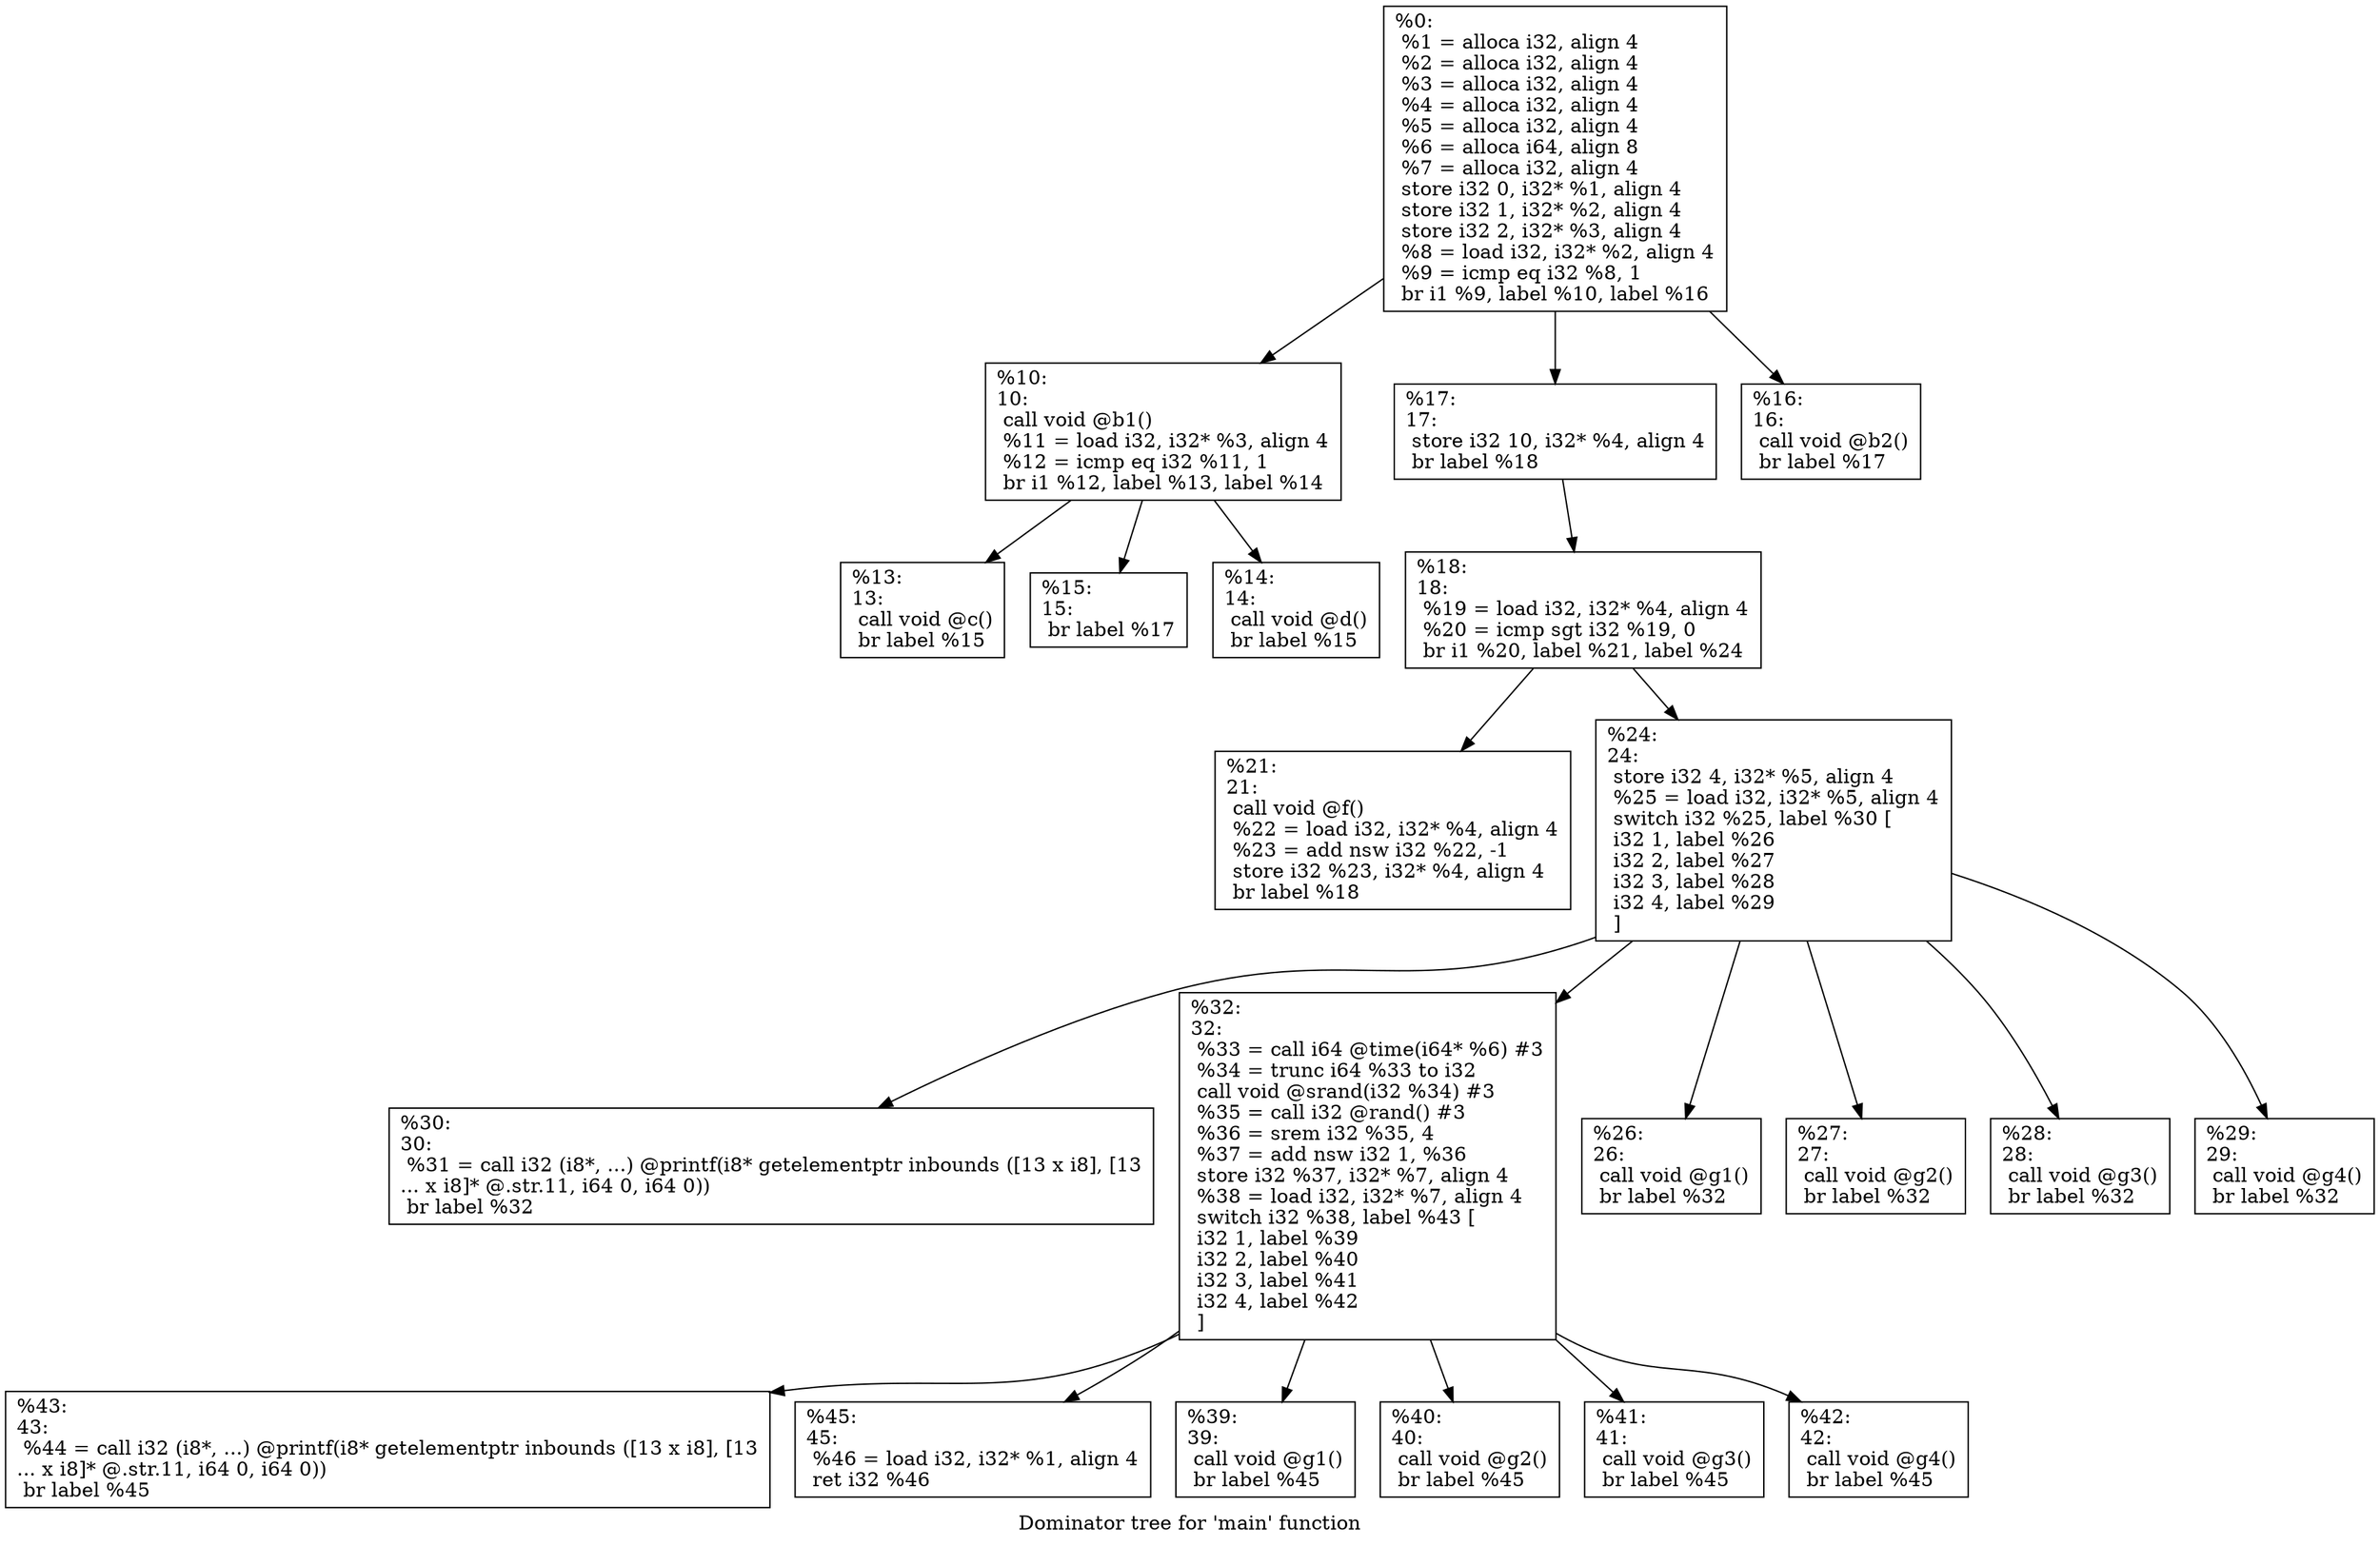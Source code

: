 digraph "Dominator tree for 'main' function" {
	label="Dominator tree for 'main' function";

	Node0x55f359977d00 [shape=record,label="{%0:\l  %1 = alloca i32, align 4\l  %2 = alloca i32, align 4\l  %3 = alloca i32, align 4\l  %4 = alloca i32, align 4\l  %5 = alloca i32, align 4\l  %6 = alloca i64, align 8\l  %7 = alloca i32, align 4\l  store i32 0, i32* %1, align 4\l  store i32 1, i32* %2, align 4\l  store i32 2, i32* %3, align 4\l  %8 = load i32, i32* %2, align 4\l  %9 = icmp eq i32 %8, 1\l  br i1 %9, label %10, label %16\l}"];
	Node0x55f359977d00 -> Node0x55f359977d60;
	Node0x55f359977d00 -> Node0x55f359977820;
	Node0x55f359977d00 -> Node0x55f35997adc0;
	Node0x55f359977d60 [shape=record,label="{%10:\l10:                                               \l  call void @b1()\l  %11 = load i32, i32* %3, align 4\l  %12 = icmp eq i32 %11, 1\l  br i1 %12, label %13, label %14\l}"];
	Node0x55f359977d60 -> Node0x55f359977dc0;
	Node0x55f359977d60 -> Node0x55f359979010;
	Node0x55f359977d60 -> Node0x55f35997ad60;
	Node0x55f359977dc0 [shape=record,label="{%13:\l13:                                               \l  call void @c()\l  br label %15\l}"];
	Node0x55f359979010 [shape=record,label="{%15:\l15:                                               \l  br label %17\l}"];
	Node0x55f35997ad60 [shape=record,label="{%14:\l14:                                               \l  call void @d()\l  br label %15\l}"];
	Node0x55f359977820 [shape=record,label="{%17:\l17:                                               \l  store i32 10, i32* %4, align 4\l  br label %18\l}"];
	Node0x55f359977820 -> Node0x55f35997a7c0;
	Node0x55f35997a7c0 [shape=record,label="{%18:\l18:                                               \l  %19 = load i32, i32* %4, align 4\l  %20 = icmp sgt i32 %19, 0\l  br i1 %20, label %21, label %24\l}"];
	Node0x55f35997a7c0 -> Node0x55f35997a820;
	Node0x55f35997a7c0 -> Node0x55f35997a880;
	Node0x55f35997a820 [shape=record,label="{%21:\l21:                                               \l  call void @f()\l  %22 = load i32, i32* %4, align 4\l  %23 = add nsw i32 %22, -1\l  store i32 %23, i32* %4, align 4\l  br label %18\l}"];
	Node0x55f35997a880 [shape=record,label="{%24:\l24:                                               \l  store i32 4, i32* %5, align 4\l  %25 = load i32, i32* %5, align 4\l  switch i32 %25, label %30 [\l    i32 1, label %26\l    i32 2, label %27\l    i32 3, label %28\l    i32 4, label %29\l  ]\l}"];
	Node0x55f35997a880 -> Node0x55f35997a8e0;
	Node0x55f35997a880 -> Node0x55f35997a940;
	Node0x55f35997a880 -> Node0x55f35997abe0;
	Node0x55f35997a880 -> Node0x55f35997ac40;
	Node0x55f35997a880 -> Node0x55f35997aca0;
	Node0x55f35997a880 -> Node0x55f35997ad00;
	Node0x55f35997a8e0 [shape=record,label="{%30:\l30:                                               \l  %31 = call i32 (i8*, ...) @printf(i8* getelementptr inbounds ([13 x i8], [13\l... x i8]* @.str.11, i64 0, i64 0))\l  br label %32\l}"];
	Node0x55f35997a940 [shape=record,label="{%32:\l32:                                               \l  %33 = call i64 @time(i64* %6) #3\l  %34 = trunc i64 %33 to i32\l  call void @srand(i32 %34) #3\l  %35 = call i32 @rand() #3\l  %36 = srem i32 %35, 4\l  %37 = add nsw i32 1, %36\l  store i32 %37, i32* %7, align 4\l  %38 = load i32, i32* %7, align 4\l  switch i32 %38, label %43 [\l    i32 1, label %39\l    i32 2, label %40\l    i32 3, label %41\l    i32 4, label %42\l  ]\l}"];
	Node0x55f35997a940 -> Node0x55f35997a9a0;
	Node0x55f35997a940 -> Node0x55f35997aa00;
	Node0x55f35997a940 -> Node0x55f35997aa60;
	Node0x55f35997a940 -> Node0x55f35997aac0;
	Node0x55f35997a940 -> Node0x55f35997ab20;
	Node0x55f35997a940 -> Node0x55f35997ab80;
	Node0x55f35997a9a0 [shape=record,label="{%43:\l43:                                               \l  %44 = call i32 (i8*, ...) @printf(i8* getelementptr inbounds ([13 x i8], [13\l... x i8]* @.str.11, i64 0, i64 0))\l  br label %45\l}"];
	Node0x55f35997aa00 [shape=record,label="{%45:\l45:                                               \l  %46 = load i32, i32* %1, align 4\l  ret i32 %46\l}"];
	Node0x55f35997aa60 [shape=record,label="{%39:\l39:                                               \l  call void @g1()\l  br label %45\l}"];
	Node0x55f35997aac0 [shape=record,label="{%40:\l40:                                               \l  call void @g2()\l  br label %45\l}"];
	Node0x55f35997ab20 [shape=record,label="{%41:\l41:                                               \l  call void @g3()\l  br label %45\l}"];
	Node0x55f35997ab80 [shape=record,label="{%42:\l42:                                               \l  call void @g4()\l  br label %45\l}"];
	Node0x55f35997abe0 [shape=record,label="{%26:\l26:                                               \l  call void @g1()\l  br label %32\l}"];
	Node0x55f35997ac40 [shape=record,label="{%27:\l27:                                               \l  call void @g2()\l  br label %32\l}"];
	Node0x55f35997aca0 [shape=record,label="{%28:\l28:                                               \l  call void @g3()\l  br label %32\l}"];
	Node0x55f35997ad00 [shape=record,label="{%29:\l29:                                               \l  call void @g4()\l  br label %32\l}"];
	Node0x55f35997adc0 [shape=record,label="{%16:\l16:                                               \l  call void @b2()\l  br label %17\l}"];
}
